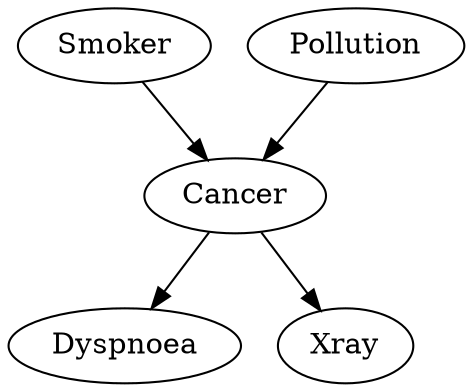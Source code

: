 digraph G {
    "Cancer" -> "Dyspnoea";
    "Cancer" -> "Xray";
    "Smoker" -> "Cancer";
    "Pollution" -> "Cancer";
}

